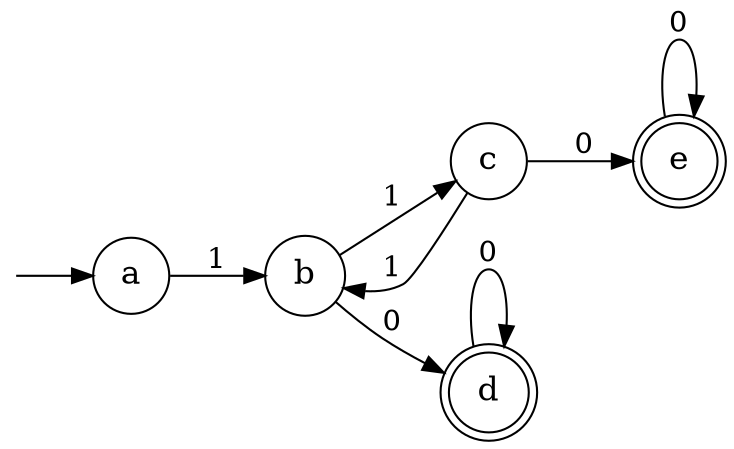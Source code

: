 digraph G {
    ranksep=0.5;
    nodesep=0.5;
    rankdir=LR;
    node [shape="circle", fontsize="16"];
    fontsize="10";
    compound=true;

    ia [shape=point, style=invis];
    d [shape=doublecircle];
    e [shape=doublecircle];

    ia -> a;
    c -> b [label="1"];
    b -> d [label="0"];
    d -> d [label="0"];
    b -> c [label="1"];
    e -> e [label="0"];
    a -> b [label="1"];
    c -> e [label="0"];
}
